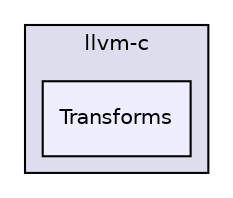 digraph "include/llvm-c/Transforms" {
  bgcolor=transparent;
  compound=true
  node [ fontsize="10", fontname="Helvetica"];
  edge [ labelfontsize="10", labelfontname="Helvetica"];
  subgraph clusterdir_db1e4f1ef1b4536ff54becd23c94e664 {
    graph [ bgcolor="#ddddee", pencolor="black", label="llvm-c" fontname="Helvetica", fontsize="10", URL="dir_db1e4f1ef1b4536ff54becd23c94e664.html"]
  dir_a89bd74d2665817b2a8a282de047e17f [shape=box, label="Transforms", style="filled", fillcolor="#eeeeff", pencolor="black", URL="dir_a89bd74d2665817b2a8a282de047e17f.html"];
  }
}
